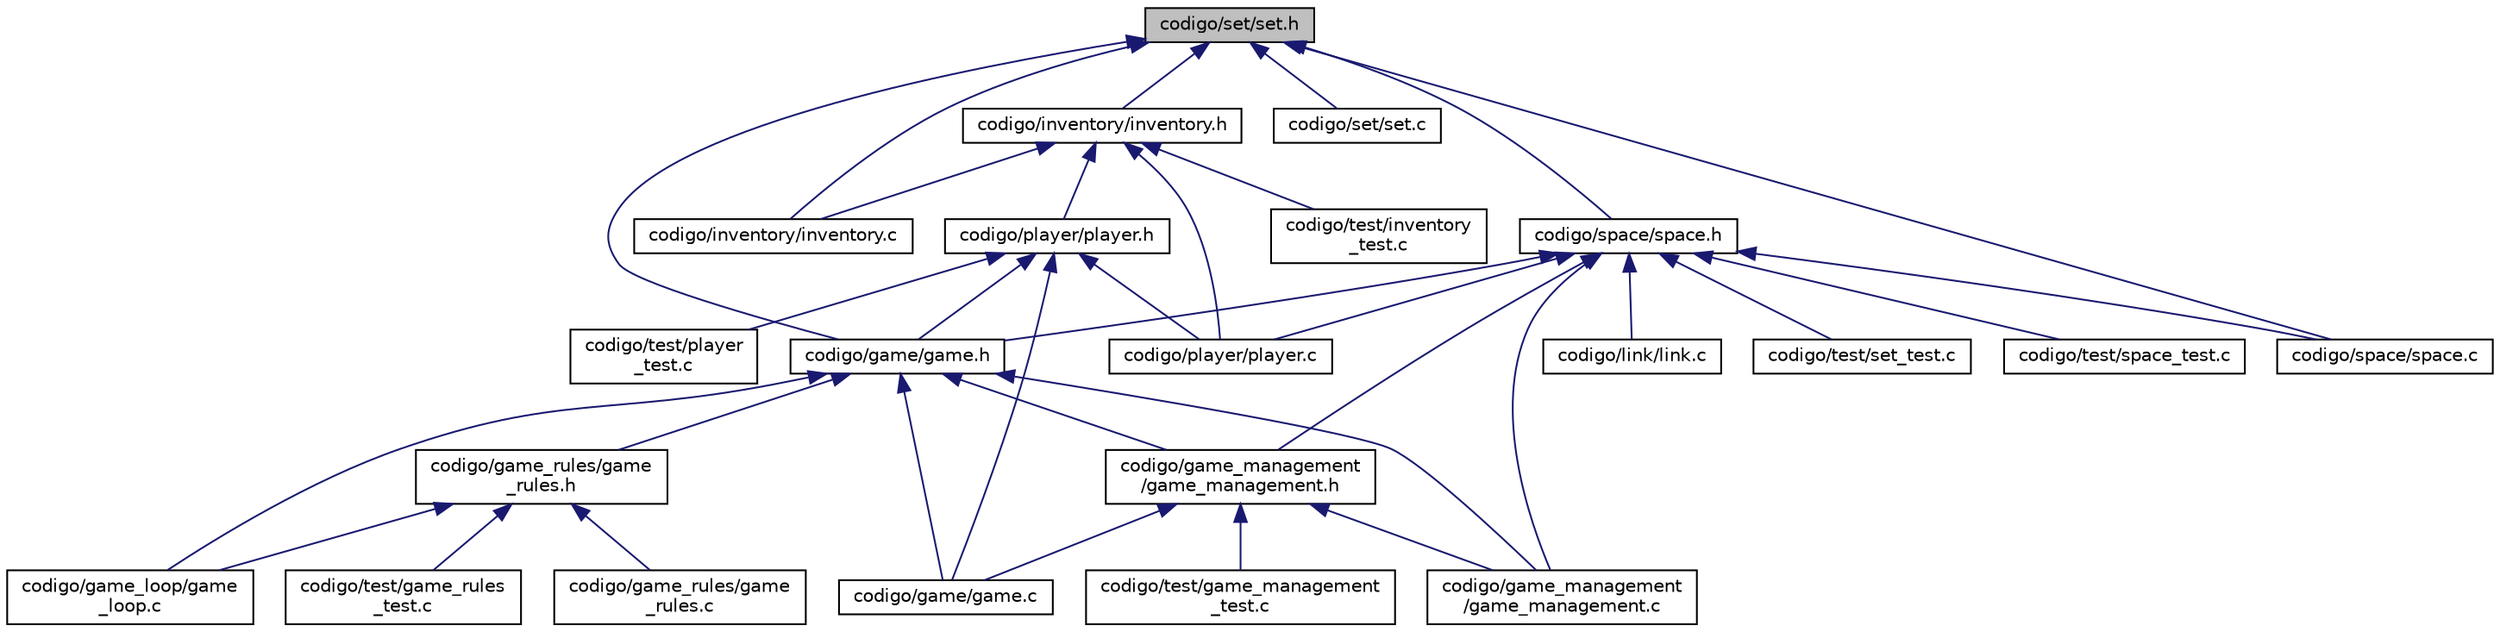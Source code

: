 digraph "codigo/set/set.h"
{
  edge [fontname="Helvetica",fontsize="10",labelfontname="Helvetica",labelfontsize="10"];
  node [fontname="Helvetica",fontsize="10",shape=record];
  Node1 [label="codigo/set/set.h",height=0.2,width=0.4,color="black", fillcolor="grey75", style="filled", fontcolor="black"];
  Node1 -> Node2 [dir="back",color="midnightblue",fontsize="10",style="solid",fontname="Helvetica"];
  Node2 [label="codigo/game/game.h",height=0.2,width=0.4,color="black", fillcolor="white", style="filled",URL="$game_8h.html",tooltip="Declaration of struct game and functions in game.c. "];
  Node2 -> Node3 [dir="back",color="midnightblue",fontsize="10",style="solid",fontname="Helvetica"];
  Node3 [label="codigo/game/game.c",height=0.2,width=0.4,color="black", fillcolor="white", style="filled",URL="$game_8c.html",tooltip="It implements the game interface for each command. "];
  Node2 -> Node4 [dir="back",color="midnightblue",fontsize="10",style="solid",fontname="Helvetica"];
  Node4 [label="codigo/game_loop/game\l_loop.c",height=0.2,width=0.4,color="black", fillcolor="white", style="filled",URL="$game__loop_8c.html",tooltip="It defines the game loop. "];
  Node2 -> Node5 [dir="back",color="midnightblue",fontsize="10",style="solid",fontname="Helvetica"];
  Node5 [label="codigo/game_management\l/game_management.h",height=0.2,width=0.4,color="black", fillcolor="white", style="filled",URL="$game__management_8h.html",tooltip="It defines the rutine that reads a file to prepare the game. "];
  Node5 -> Node3 [dir="back",color="midnightblue",fontsize="10",style="solid",fontname="Helvetica"];
  Node5 -> Node6 [dir="back",color="midnightblue",fontsize="10",style="solid",fontname="Helvetica"];
  Node6 [label="codigo/game_management\l/game_management.c",height=0.2,width=0.4,color="black", fillcolor="white", style="filled",URL="$game__management_8c.html",tooltip="It implements the rutine that reads a file to prepare the game. "];
  Node5 -> Node7 [dir="back",color="midnightblue",fontsize="10",style="solid",fontname="Helvetica"];
  Node7 [label="codigo/test/game_management\l_test.c",height=0.2,width=0.4,color="black", fillcolor="white", style="filled",URL="$game__management__test_8c.html",tooltip="Main to test the Game_management module. "];
  Node2 -> Node6 [dir="back",color="midnightblue",fontsize="10",style="solid",fontname="Helvetica"];
  Node2 -> Node8 [dir="back",color="midnightblue",fontsize="10",style="solid",fontname="Helvetica"];
  Node8 [label="codigo/game_rules/game\l_rules.h",height=0.2,width=0.4,color="black", fillcolor="white", style="filled",URL="$game__rules_8h.html",tooltip="Definition of the game rules. "];
  Node8 -> Node4 [dir="back",color="midnightblue",fontsize="10",style="solid",fontname="Helvetica"];
  Node8 -> Node9 [dir="back",color="midnightblue",fontsize="10",style="solid",fontname="Helvetica"];
  Node9 [label="codigo/game_rules/game\l_rules.c",height=0.2,width=0.4,color="black", fillcolor="white", style="filled",URL="$game__rules_8c.html",tooltip="Implementation of the game rules. "];
  Node8 -> Node10 [dir="back",color="midnightblue",fontsize="10",style="solid",fontname="Helvetica"];
  Node10 [label="codigo/test/game_rules\l_test.c",height=0.2,width=0.4,color="black", fillcolor="white", style="filled",URL="$game__rules__test_8c.html",tooltip="Main to test the Game_rules module. "];
  Node1 -> Node11 [dir="back",color="midnightblue",fontsize="10",style="solid",fontname="Helvetica"];
  Node11 [label="codigo/inventory/inventory.c",height=0.2,width=0.4,color="black", fillcolor="white", style="filled",URL="$inventory_8c.html",tooltip="It implements the inventory. "];
  Node1 -> Node12 [dir="back",color="midnightblue",fontsize="10",style="solid",fontname="Helvetica"];
  Node12 [label="codigo/inventory/inventory.h",height=0.2,width=0.4,color="black", fillcolor="white", style="filled",URL="$inventory_8h.html",tooltip="It defines the inventory. "];
  Node12 -> Node11 [dir="back",color="midnightblue",fontsize="10",style="solid",fontname="Helvetica"];
  Node12 -> Node13 [dir="back",color="midnightblue",fontsize="10",style="solid",fontname="Helvetica"];
  Node13 [label="codigo/player/player.h",height=0.2,width=0.4,color="black", fillcolor="white", style="filled",URL="$player_8h.html",tooltip="It defines the functionality of the player. "];
  Node13 -> Node2 [dir="back",color="midnightblue",fontsize="10",style="solid",fontname="Helvetica"];
  Node13 -> Node3 [dir="back",color="midnightblue",fontsize="10",style="solid",fontname="Helvetica"];
  Node13 -> Node14 [dir="back",color="midnightblue",fontsize="10",style="solid",fontname="Helvetica"];
  Node14 [label="codigo/player/player.c",height=0.2,width=0.4,color="black", fillcolor="white", style="filled",URL="$player_8c.html",tooltip="It implements the functionality of the player. "];
  Node13 -> Node15 [dir="back",color="midnightblue",fontsize="10",style="solid",fontname="Helvetica"];
  Node15 [label="codigo/test/player\l_test.c",height=0.2,width=0.4,color="black", fillcolor="white", style="filled",URL="$player__test_8c.html",tooltip="Main to test the Player module. "];
  Node12 -> Node14 [dir="back",color="midnightblue",fontsize="10",style="solid",fontname="Helvetica"];
  Node12 -> Node16 [dir="back",color="midnightblue",fontsize="10",style="solid",fontname="Helvetica"];
  Node16 [label="codigo/test/inventory\l_test.c",height=0.2,width=0.4,color="black", fillcolor="white", style="filled",URL="$inventory__test_8c.html",tooltip="Main to test the Inventory module. "];
  Node1 -> Node17 [dir="back",color="midnightblue",fontsize="10",style="solid",fontname="Helvetica"];
  Node17 [label="codigo/set/set.c",height=0.2,width=0.4,color="black", fillcolor="white", style="filled",URL="$set_8c.html",tooltip="It implements the capability of store sets of things. "];
  Node1 -> Node18 [dir="back",color="midnightblue",fontsize="10",style="solid",fontname="Helvetica"];
  Node18 [label="codigo/space/space.h",height=0.2,width=0.4,color="black", fillcolor="white", style="filled",URL="$space_8h.html",tooltip="It defines the game spaces. "];
  Node18 -> Node2 [dir="back",color="midnightblue",fontsize="10",style="solid",fontname="Helvetica"];
  Node18 -> Node5 [dir="back",color="midnightblue",fontsize="10",style="solid",fontname="Helvetica"];
  Node18 -> Node6 [dir="back",color="midnightblue",fontsize="10",style="solid",fontname="Helvetica"];
  Node18 -> Node19 [dir="back",color="midnightblue",fontsize="10",style="solid",fontname="Helvetica"];
  Node19 [label="codigo/link/link.c",height=0.2,width=0.4,color="black", fillcolor="white", style="filled",URL="$link_8c.html",tooltip="Implementation of the link module. "];
  Node18 -> Node14 [dir="back",color="midnightblue",fontsize="10",style="solid",fontname="Helvetica"];
  Node18 -> Node20 [dir="back",color="midnightblue",fontsize="10",style="solid",fontname="Helvetica"];
  Node20 [label="codigo/space/space.c",height=0.2,width=0.4,color="black", fillcolor="white", style="filled",URL="$space_8c.html",tooltip="It implements the game spaces. "];
  Node18 -> Node21 [dir="back",color="midnightblue",fontsize="10",style="solid",fontname="Helvetica"];
  Node21 [label="codigo/test/set_test.c",height=0.2,width=0.4,color="black", fillcolor="white", style="filled",URL="$set__test_8c.html",tooltip="Main to test the Set module. "];
  Node18 -> Node22 [dir="back",color="midnightblue",fontsize="10",style="solid",fontname="Helvetica"];
  Node22 [label="codigo/test/space_test.c",height=0.2,width=0.4,color="black", fillcolor="white", style="filled",URL="$space__test_8c.html",tooltip="Main to test the Space module. "];
  Node1 -> Node20 [dir="back",color="midnightblue",fontsize="10",style="solid",fontname="Helvetica"];
}
